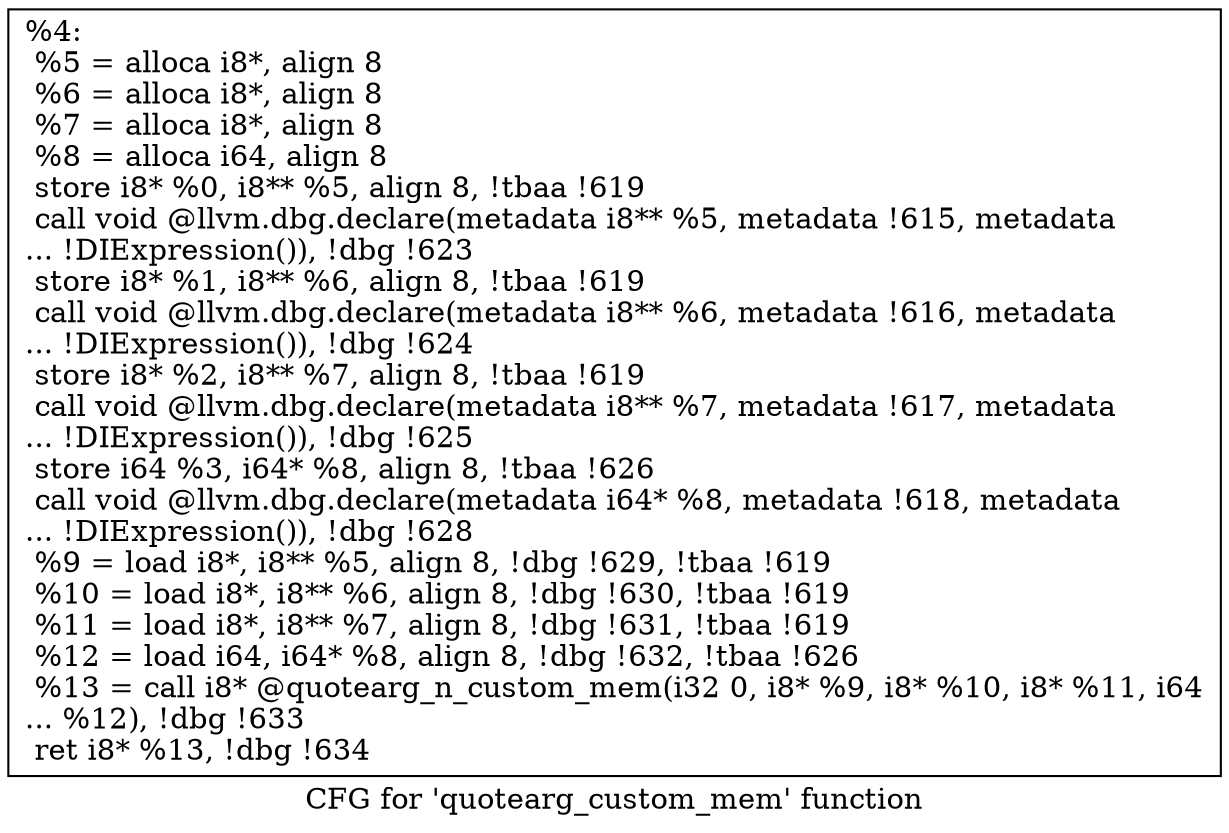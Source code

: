 digraph "CFG for 'quotearg_custom_mem' function" {
	label="CFG for 'quotearg_custom_mem' function";

	Node0x14bbdd0 [shape=record,label="{%4:\l  %5 = alloca i8*, align 8\l  %6 = alloca i8*, align 8\l  %7 = alloca i8*, align 8\l  %8 = alloca i64, align 8\l  store i8* %0, i8** %5, align 8, !tbaa !619\l  call void @llvm.dbg.declare(metadata i8** %5, metadata !615, metadata\l... !DIExpression()), !dbg !623\l  store i8* %1, i8** %6, align 8, !tbaa !619\l  call void @llvm.dbg.declare(metadata i8** %6, metadata !616, metadata\l... !DIExpression()), !dbg !624\l  store i8* %2, i8** %7, align 8, !tbaa !619\l  call void @llvm.dbg.declare(metadata i8** %7, metadata !617, metadata\l... !DIExpression()), !dbg !625\l  store i64 %3, i64* %8, align 8, !tbaa !626\l  call void @llvm.dbg.declare(metadata i64* %8, metadata !618, metadata\l... !DIExpression()), !dbg !628\l  %9 = load i8*, i8** %5, align 8, !dbg !629, !tbaa !619\l  %10 = load i8*, i8** %6, align 8, !dbg !630, !tbaa !619\l  %11 = load i8*, i8** %7, align 8, !dbg !631, !tbaa !619\l  %12 = load i64, i64* %8, align 8, !dbg !632, !tbaa !626\l  %13 = call i8* @quotearg_n_custom_mem(i32 0, i8* %9, i8* %10, i8* %11, i64\l... %12), !dbg !633\l  ret i8* %13, !dbg !634\l}"];
}
